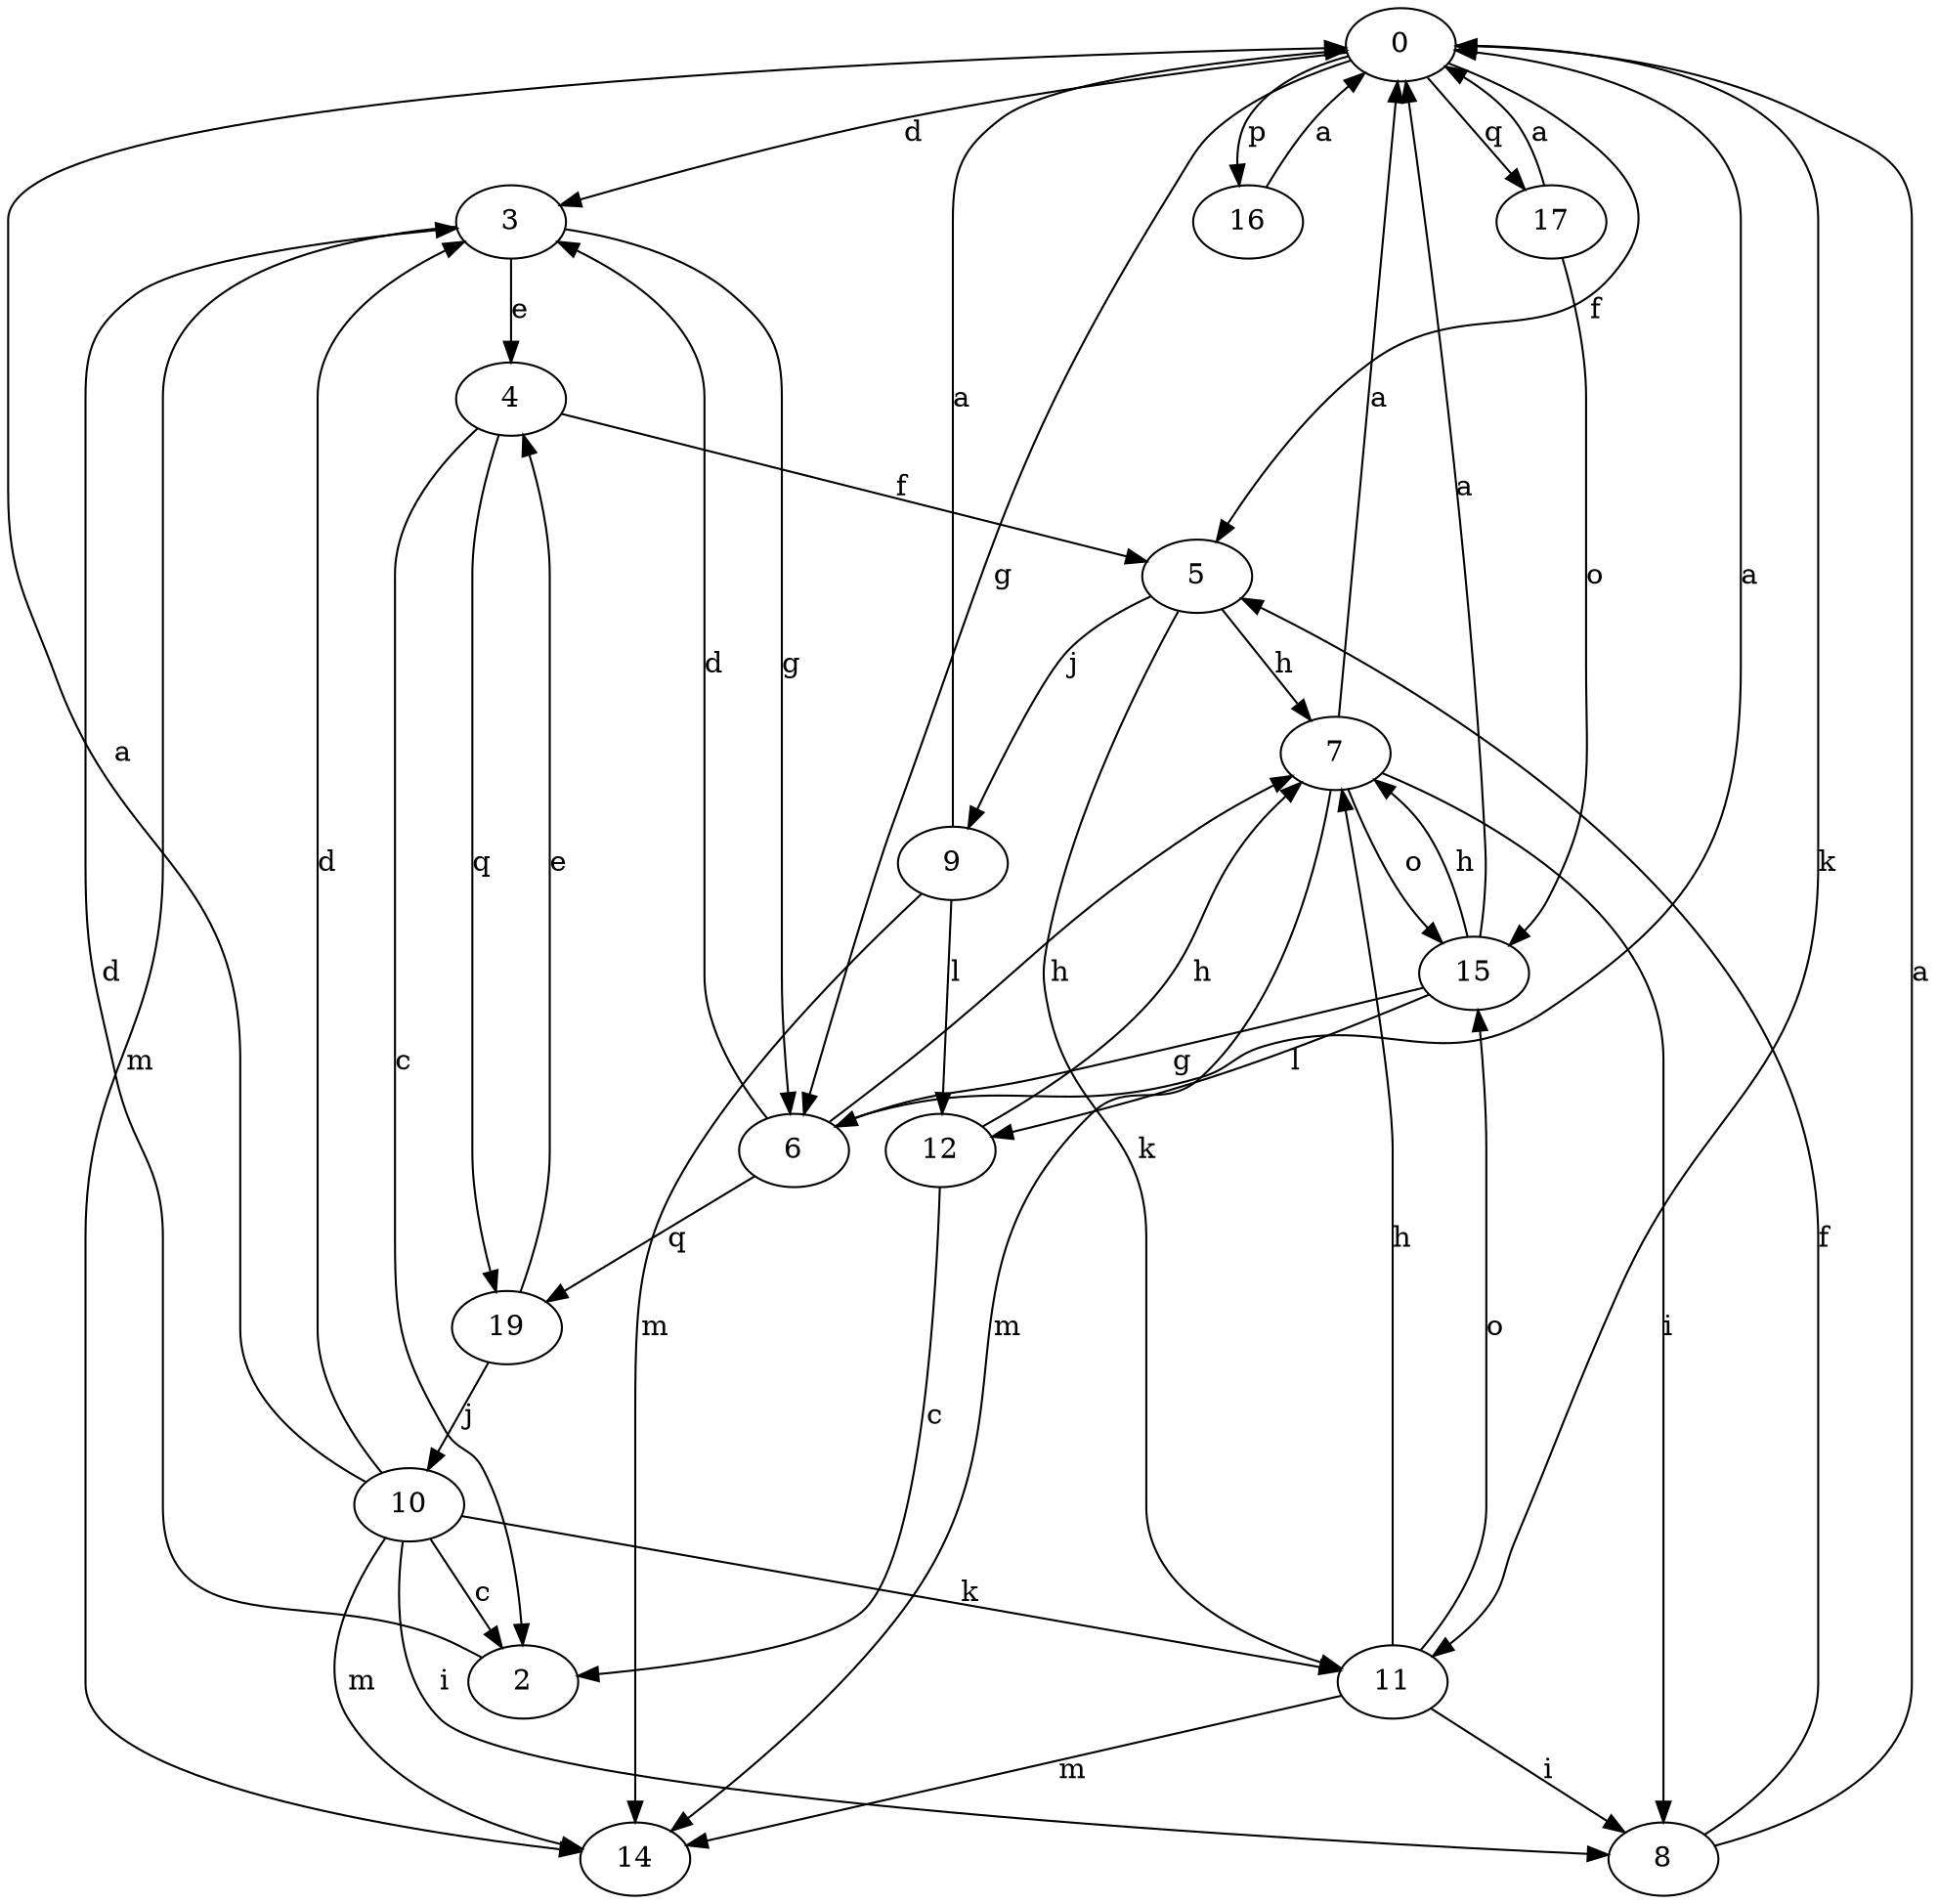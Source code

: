 strict digraph  {
0;
2;
3;
4;
5;
6;
7;
8;
9;
10;
11;
12;
14;
15;
16;
17;
19;
0 -> 3  [label=d];
0 -> 5  [label=f];
0 -> 6  [label=g];
0 -> 11  [label=k];
0 -> 16  [label=p];
0 -> 17  [label=q];
2 -> 3  [label=d];
3 -> 4  [label=e];
3 -> 6  [label=g];
3 -> 14  [label=m];
4 -> 2  [label=c];
4 -> 5  [label=f];
4 -> 19  [label=q];
5 -> 7  [label=h];
5 -> 9  [label=j];
5 -> 11  [label=k];
6 -> 0  [label=a];
6 -> 3  [label=d];
6 -> 7  [label=h];
6 -> 19  [label=q];
7 -> 0  [label=a];
7 -> 8  [label=i];
7 -> 14  [label=m];
7 -> 15  [label=o];
8 -> 0  [label=a];
8 -> 5  [label=f];
9 -> 0  [label=a];
9 -> 12  [label=l];
9 -> 14  [label=m];
10 -> 0  [label=a];
10 -> 2  [label=c];
10 -> 3  [label=d];
10 -> 8  [label=i];
10 -> 11  [label=k];
10 -> 14  [label=m];
11 -> 7  [label=h];
11 -> 8  [label=i];
11 -> 14  [label=m];
11 -> 15  [label=o];
12 -> 2  [label=c];
12 -> 7  [label=h];
15 -> 0  [label=a];
15 -> 6  [label=g];
15 -> 7  [label=h];
15 -> 12  [label=l];
16 -> 0  [label=a];
17 -> 0  [label=a];
17 -> 15  [label=o];
19 -> 4  [label=e];
19 -> 10  [label=j];
}

